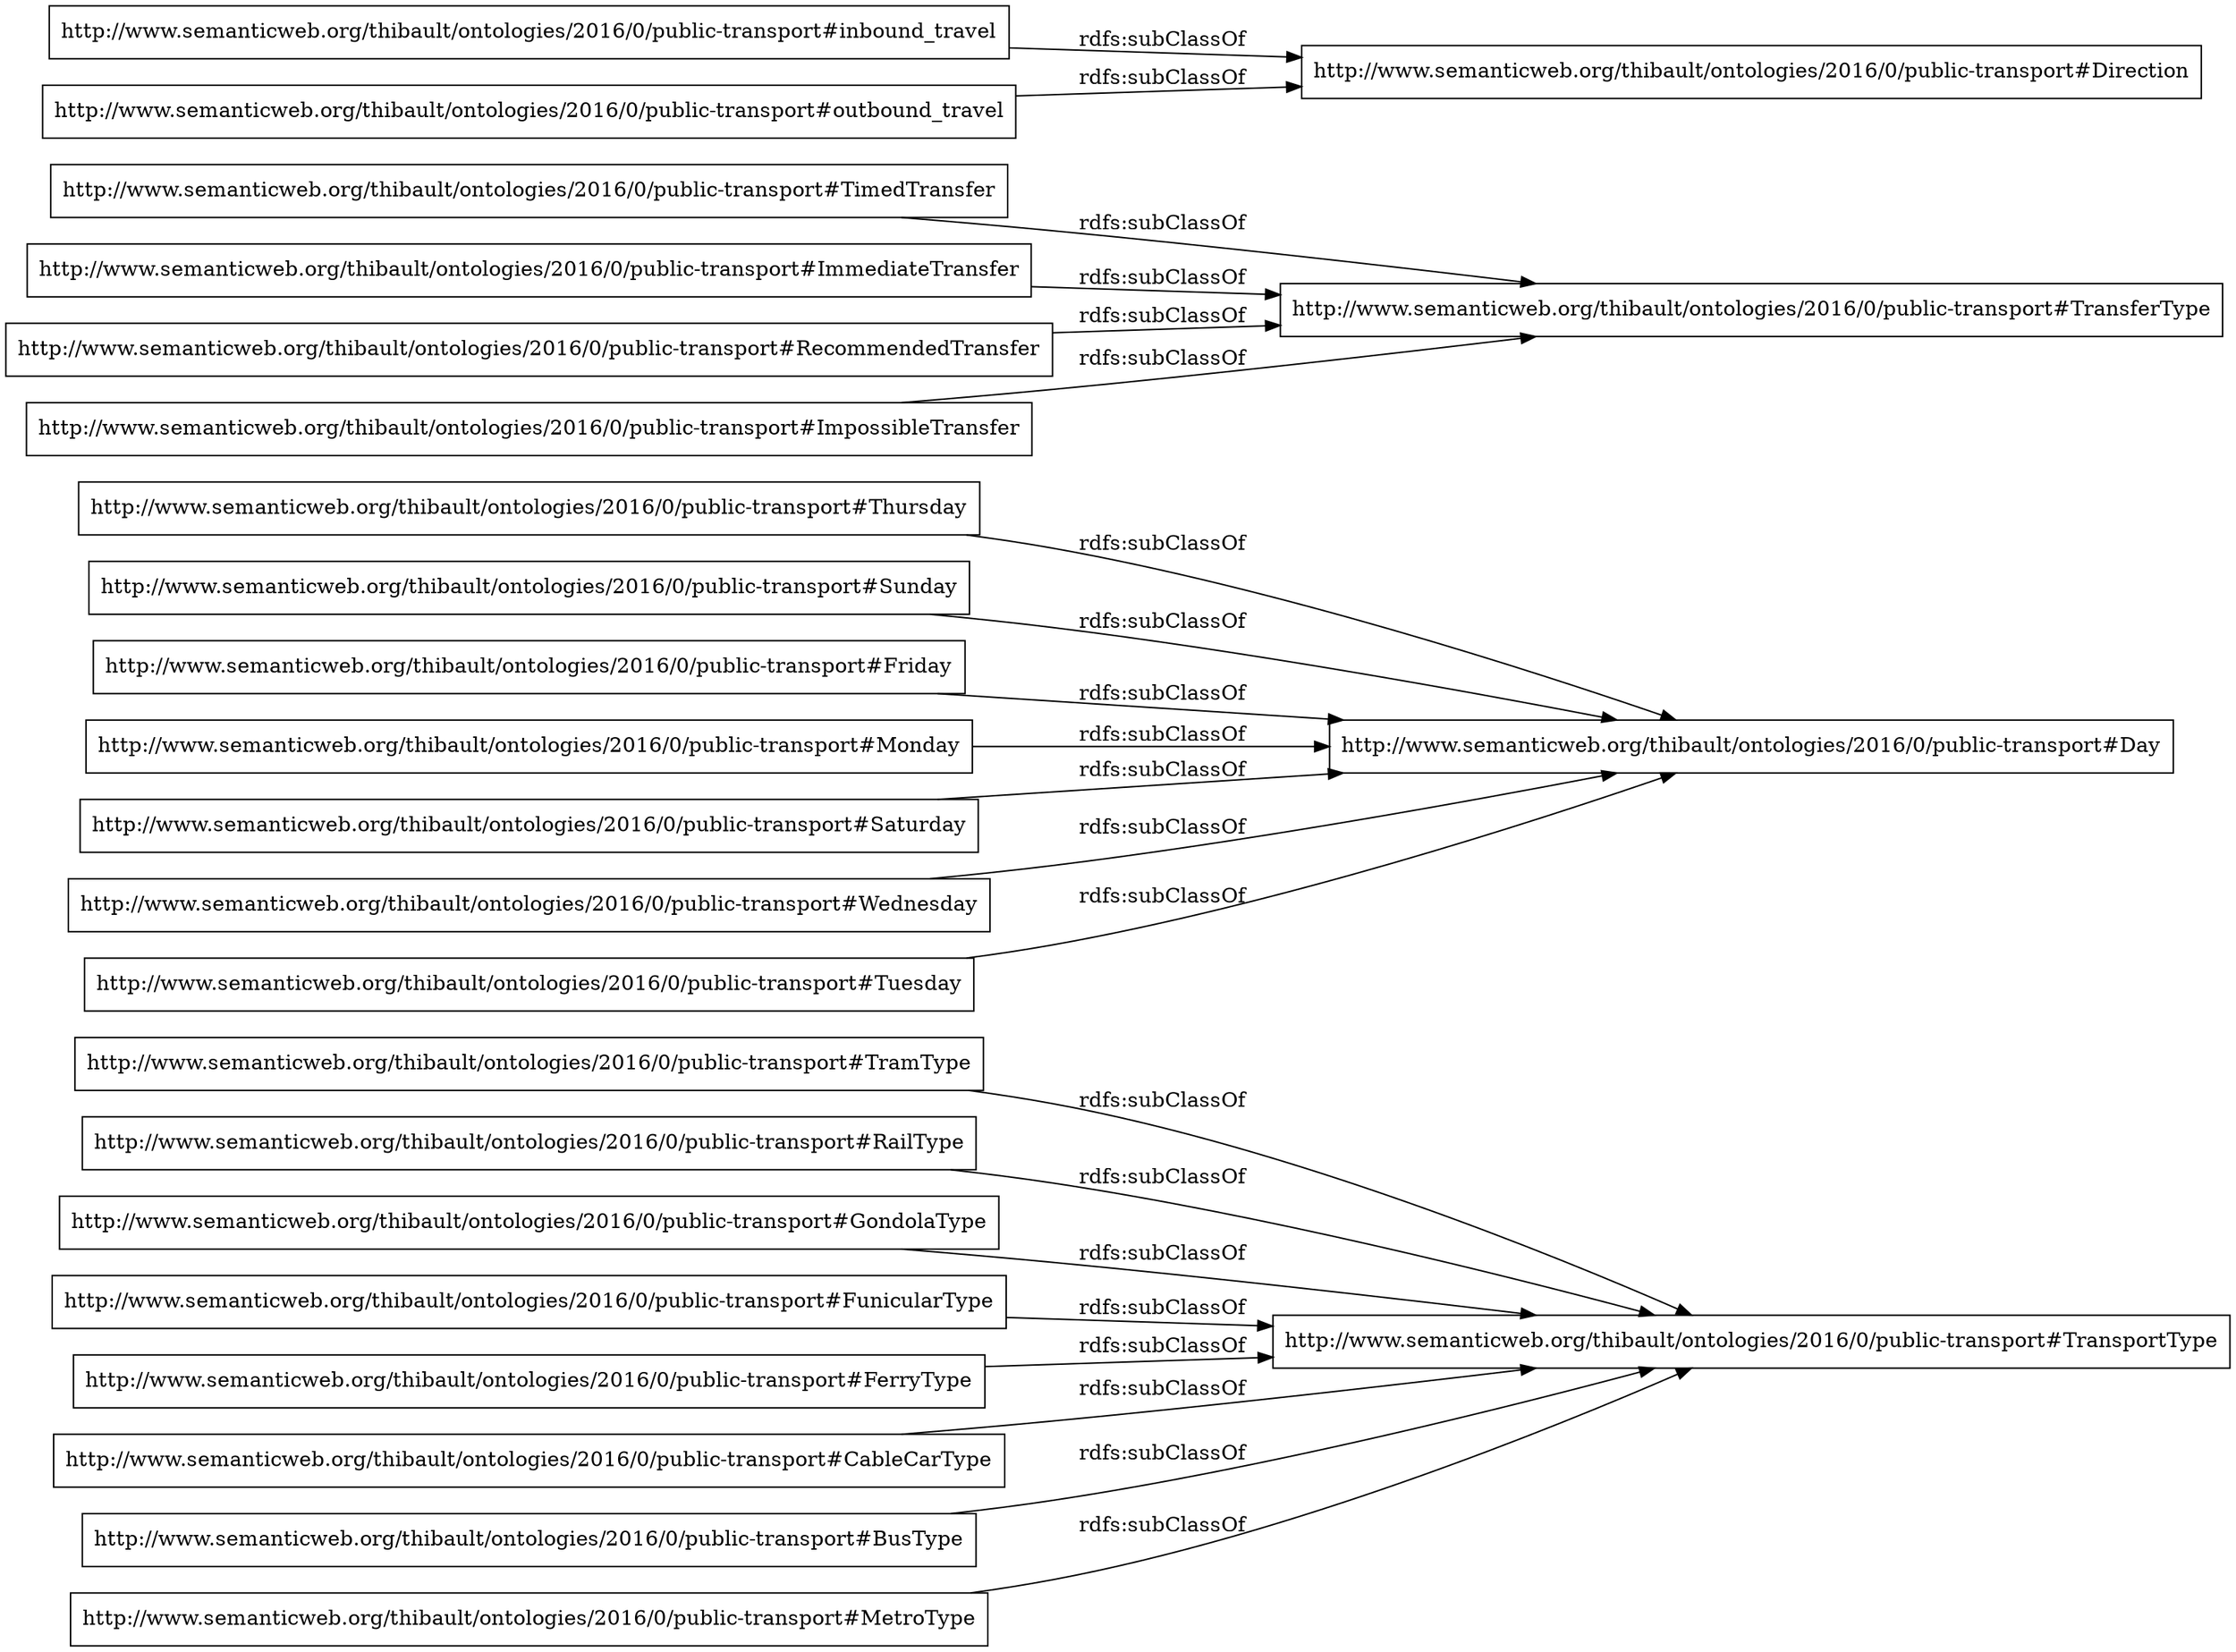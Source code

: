 digraph ar2dtool_diagram { 
rankdir=LR;
size="1000"
node [shape = rectangle, color="black"]; "http://www.semanticweb.org/thibault/ontologies/2016/0/public-transport#TransportType" "http://www.semanticweb.org/thibault/ontologies/2016/0/public-transport#Thursday" "http://www.semanticweb.org/thibault/ontologies/2016/0/public-transport#Day" "http://www.semanticweb.org/thibault/ontologies/2016/0/public-transport#TimedTransfer" "http://www.semanticweb.org/thibault/ontologies/2016/0/public-transport#ImmediateTransfer" "http://www.semanticweb.org/thibault/ontologies/2016/0/public-transport#inbound_travel" "http://www.semanticweb.org/thibault/ontologies/2016/0/public-transport#TramType" "http://www.semanticweb.org/thibault/ontologies/2016/0/public-transport#RailType" "http://www.semanticweb.org/thibault/ontologies/2016/0/public-transport#GondolaType" "http://www.semanticweb.org/thibault/ontologies/2016/0/public-transport#Direction" "http://www.semanticweb.org/thibault/ontologies/2016/0/public-transport#FunicularType" "http://www.semanticweb.org/thibault/ontologies/2016/0/public-transport#TransferType" "http://www.semanticweb.org/thibault/ontologies/2016/0/public-transport#Sunday" "http://www.semanticweb.org/thibault/ontologies/2016/0/public-transport#Friday" "http://www.semanticweb.org/thibault/ontologies/2016/0/public-transport#Monday" "http://www.semanticweb.org/thibault/ontologies/2016/0/public-transport#RecommendedTransfer" "http://www.semanticweb.org/thibault/ontologies/2016/0/public-transport#FerryType" "http://www.semanticweb.org/thibault/ontologies/2016/0/public-transport#outbound_travel" "http://www.semanticweb.org/thibault/ontologies/2016/0/public-transport#CableCarType" "http://www.semanticweb.org/thibault/ontologies/2016/0/public-transport#Saturday" "http://www.semanticweb.org/thibault/ontologies/2016/0/public-transport#BusType" "http://www.semanticweb.org/thibault/ontologies/2016/0/public-transport#Wednesday" "http://www.semanticweb.org/thibault/ontologies/2016/0/public-transport#ImpossibleTransfer" "http://www.semanticweb.org/thibault/ontologies/2016/0/public-transport#MetroType" "http://www.semanticweb.org/thibault/ontologies/2016/0/public-transport#Tuesday" ; /*classes style*/
	"http://www.semanticweb.org/thibault/ontologies/2016/0/public-transport#Friday" -> "http://www.semanticweb.org/thibault/ontologies/2016/0/public-transport#Day" [ label = "rdfs:subClassOf" ];
	"http://www.semanticweb.org/thibault/ontologies/2016/0/public-transport#inbound_travel" -> "http://www.semanticweb.org/thibault/ontologies/2016/0/public-transport#Direction" [ label = "rdfs:subClassOf" ];
	"http://www.semanticweb.org/thibault/ontologies/2016/0/public-transport#FunicularType" -> "http://www.semanticweb.org/thibault/ontologies/2016/0/public-transport#TransportType" [ label = "rdfs:subClassOf" ];
	"http://www.semanticweb.org/thibault/ontologies/2016/0/public-transport#Sunday" -> "http://www.semanticweb.org/thibault/ontologies/2016/0/public-transport#Day" [ label = "rdfs:subClassOf" ];
	"http://www.semanticweb.org/thibault/ontologies/2016/0/public-transport#Wednesday" -> "http://www.semanticweb.org/thibault/ontologies/2016/0/public-transport#Day" [ label = "rdfs:subClassOf" ];
	"http://www.semanticweb.org/thibault/ontologies/2016/0/public-transport#Thursday" -> "http://www.semanticweb.org/thibault/ontologies/2016/0/public-transport#Day" [ label = "rdfs:subClassOf" ];
	"http://www.semanticweb.org/thibault/ontologies/2016/0/public-transport#TramType" -> "http://www.semanticweb.org/thibault/ontologies/2016/0/public-transport#TransportType" [ label = "rdfs:subClassOf" ];
	"http://www.semanticweb.org/thibault/ontologies/2016/0/public-transport#GondolaType" -> "http://www.semanticweb.org/thibault/ontologies/2016/0/public-transport#TransportType" [ label = "rdfs:subClassOf" ];
	"http://www.semanticweb.org/thibault/ontologies/2016/0/public-transport#BusType" -> "http://www.semanticweb.org/thibault/ontologies/2016/0/public-transport#TransportType" [ label = "rdfs:subClassOf" ];
	"http://www.semanticweb.org/thibault/ontologies/2016/0/public-transport#Tuesday" -> "http://www.semanticweb.org/thibault/ontologies/2016/0/public-transport#Day" [ label = "rdfs:subClassOf" ];
	"http://www.semanticweb.org/thibault/ontologies/2016/0/public-transport#Saturday" -> "http://www.semanticweb.org/thibault/ontologies/2016/0/public-transport#Day" [ label = "rdfs:subClassOf" ];
	"http://www.semanticweb.org/thibault/ontologies/2016/0/public-transport#outbound_travel" -> "http://www.semanticweb.org/thibault/ontologies/2016/0/public-transport#Direction" [ label = "rdfs:subClassOf" ];
	"http://www.semanticweb.org/thibault/ontologies/2016/0/public-transport#Monday" -> "http://www.semanticweb.org/thibault/ontologies/2016/0/public-transport#Day" [ label = "rdfs:subClassOf" ];
	"http://www.semanticweb.org/thibault/ontologies/2016/0/public-transport#RailType" -> "http://www.semanticweb.org/thibault/ontologies/2016/0/public-transport#TransportType" [ label = "rdfs:subClassOf" ];
	"http://www.semanticweb.org/thibault/ontologies/2016/0/public-transport#MetroType" -> "http://www.semanticweb.org/thibault/ontologies/2016/0/public-transport#TransportType" [ label = "rdfs:subClassOf" ];
	"http://www.semanticweb.org/thibault/ontologies/2016/0/public-transport#TimedTransfer" -> "http://www.semanticweb.org/thibault/ontologies/2016/0/public-transport#TransferType" [ label = "rdfs:subClassOf" ];
	"http://www.semanticweb.org/thibault/ontologies/2016/0/public-transport#FerryType" -> "http://www.semanticweb.org/thibault/ontologies/2016/0/public-transport#TransportType" [ label = "rdfs:subClassOf" ];
	"http://www.semanticweb.org/thibault/ontologies/2016/0/public-transport#RecommendedTransfer" -> "http://www.semanticweb.org/thibault/ontologies/2016/0/public-transport#TransferType" [ label = "rdfs:subClassOf" ];
	"http://www.semanticweb.org/thibault/ontologies/2016/0/public-transport#ImmediateTransfer" -> "http://www.semanticweb.org/thibault/ontologies/2016/0/public-transport#TransferType" [ label = "rdfs:subClassOf" ];
	"http://www.semanticweb.org/thibault/ontologies/2016/0/public-transport#CableCarType" -> "http://www.semanticweb.org/thibault/ontologies/2016/0/public-transport#TransportType" [ label = "rdfs:subClassOf" ];
	"http://www.semanticweb.org/thibault/ontologies/2016/0/public-transport#ImpossibleTransfer" -> "http://www.semanticweb.org/thibault/ontologies/2016/0/public-transport#TransferType" [ label = "rdfs:subClassOf" ];

}
